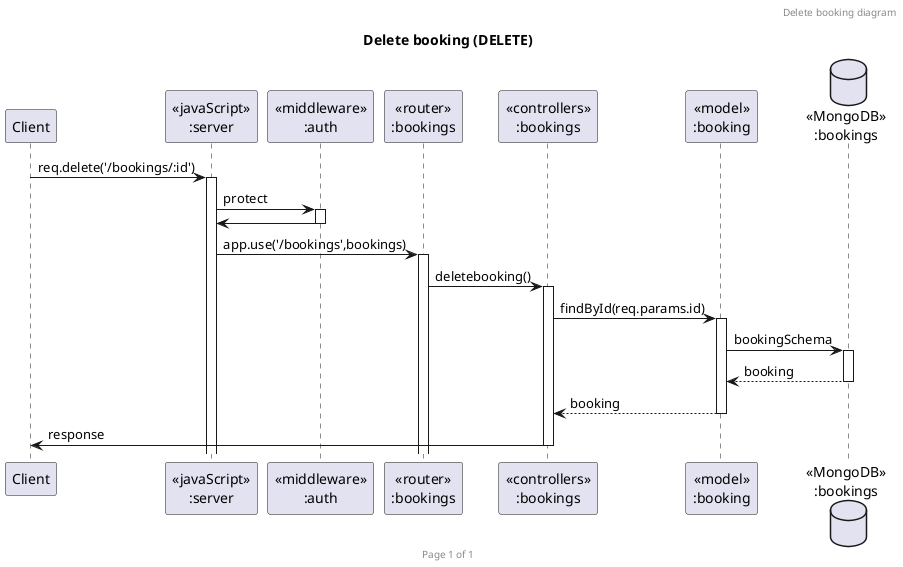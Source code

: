 @startuml Delete booking (DELETE)

header Delete booking diagram
footer Page %page% of %lastpage%
title "Delete booking (DELETE)"

participant "Client" as client
participant "<<javaScript>>\n:server" as server
participant "<<middleware>>\n:auth" as middlewareAuth
participant "<<router>>\n:bookings" as routerbookings
participant "<<controllers>>\n:bookings" as controllersbookings
participant "<<model>>\n:booking" as modelbooking
database "<<MongoDB>>\n:bookings" as bookingsDatabase

client->server ++:req.delete('/bookings/:id')
server->middlewareAuth ++:protect
middlewareAuth->server --:
server->routerbookings ++:app.use('/bookings',bookings)
routerbookings -> controllersbookings ++:deletebooking()
controllersbookings->modelbooking ++:findById(req.params.id)
modelbooking ->bookingsDatabase ++: bookingSchema
bookingsDatabase --> modelbooking --: booking
controllersbookings <-- modelbooking --:booking
controllersbookings->client --:response

@enduml
